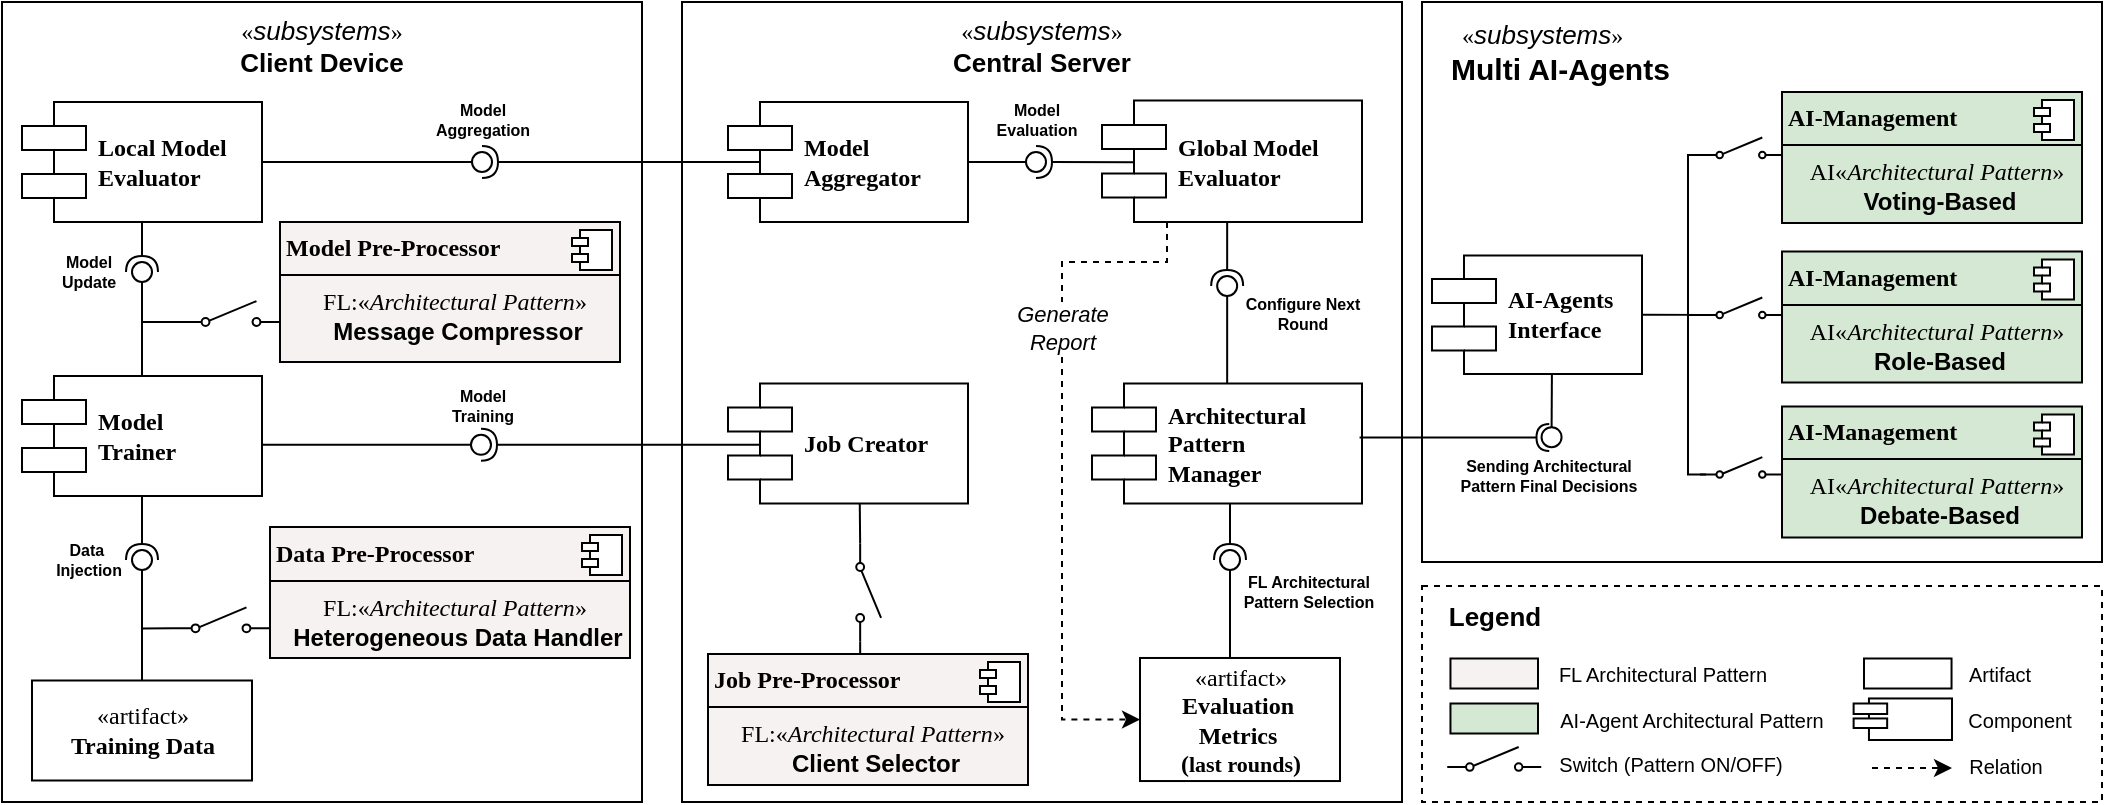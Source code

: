 <mxfile version="27.0.5">
  <diagram name="Page-1" id="5f0bae14-7c28-e335-631c-24af17079c00">
    <mxGraphModel dx="1454" dy="984" grid="1" gridSize="10" guides="1" tooltips="1" connect="1" arrows="1" fold="1" page="1" pageScale="1" pageWidth="1100" pageHeight="850" background="none" math="0" shadow="0">
      <root>
        <mxCell id="0" />
        <mxCell id="1" parent="0" />
        <mxCell id="tpsYGi0oh26-8M--UE1b-218" value="" style="rounded=0;whiteSpace=wrap;html=1;dashed=1;" vertex="1" parent="1">
          <mxGeometry x="730" y="492" width="340" height="108" as="geometry" />
        </mxCell>
        <mxCell id="tpsYGi0oh26-8M--UE1b-134" value="&lt;div&gt;&lt;span style=&quot;font-family: &amp;quot;CMU Serif&amp;quot;; text-wrap-mode: nowrap; background-color: transparent; color: light-dark(rgb(0, 0, 0), rgb(255, 255, 255));&quot;&gt;&amp;nbsp; &amp;nbsp; &amp;nbsp; «&lt;/span&gt;&lt;i style=&quot;font-size: 13px;&quot;&gt;subsystems&lt;/i&gt;&lt;b&gt;&lt;font style=&quot;font-size: 15px;&quot;&gt;&lt;/font&gt;&lt;/b&gt;&lt;span style=&quot;font-family: &amp;quot;CMU Serif&amp;quot;; text-wrap-mode: nowrap; background-color: transparent; color: light-dark(rgb(0, 0, 0), rgb(255, 255, 255));&quot;&gt;»&lt;/span&gt;&lt;/div&gt;&lt;b&gt;&lt;font style=&quot;font-size: 15px;&quot;&gt;&amp;nbsp; &amp;nbsp;Multi AI-Agents&lt;/font&gt;&lt;/b&gt;" style="html=1;whiteSpace=wrap;align=left;verticalAlign=top;" vertex="1" parent="1">
          <mxGeometry x="730" y="200" width="340" height="280" as="geometry" />
        </mxCell>
        <mxCell id="tpsYGi0oh26-8M--UE1b-133" value="&lt;div&gt;&lt;span style=&quot;font-family: &amp;quot;CMU Serif&amp;quot;; text-wrap-mode: nowrap; background-color: transparent; color: light-dark(rgb(0, 0, 0), rgb(255, 255, 255));&quot;&gt;«&lt;/span&gt;&lt;i style=&quot;font-size: 13px;&quot;&gt;subsystems&lt;/i&gt;&lt;b&gt;&lt;font style=&quot;font-size: 13px;&quot;&gt;&lt;/font&gt;&lt;/b&gt;&lt;span style=&quot;font-family: &amp;quot;CMU Serif&amp;quot;; text-wrap-mode: nowrap; background-color: transparent; color: light-dark(rgb(0, 0, 0), rgb(255, 255, 255));&quot;&gt;»&lt;/span&gt;&lt;/div&gt;&lt;b&gt;&lt;font style=&quot;font-size: 13px;&quot;&gt;Central Server&lt;/font&gt;&lt;/b&gt;" style="html=1;whiteSpace=wrap;align=center;verticalAlign=top;" vertex="1" parent="1">
          <mxGeometry x="360" y="200" width="360" height="400" as="geometry" />
        </mxCell>
        <mxCell id="tpsYGi0oh26-8M--UE1b-131" value="&lt;div&gt;&lt;font style=&quot;font-size: 13px;&quot;&gt;&lt;span style=&quot;font-family: &amp;quot;CMU Serif&amp;quot;; text-wrap-mode: nowrap; background-color: transparent; color: light-dark(rgb(0, 0, 0), rgb(255, 255, 255)); font-size: 12px;&quot;&gt;«&lt;/span&gt;&lt;i&gt;subsystems&lt;/i&gt;&lt;/font&gt;&lt;span style=&quot;font-family: &amp;quot;CMU Serif&amp;quot;; text-wrap-mode: nowrap; background-color: transparent; color: light-dark(rgb(0, 0, 0), rgb(255, 255, 255));&quot;&gt;»&lt;/span&gt;&lt;/div&gt;&lt;b&gt;&lt;font style=&quot;font-size: 13px;&quot;&gt;Client Device&lt;/font&gt;&lt;/b&gt;" style="html=1;whiteSpace=wrap;align=center;verticalAlign=top;" vertex="1" parent="1">
          <mxGeometry x="20" y="200" width="320" height="400" as="geometry" />
        </mxCell>
        <mxCell id="39150e848f15840c-5" value="&lt;b&gt;Local Model &lt;br&gt;Evaluator&lt;/b&gt;" style="shape=component;align=left;spacingLeft=36;rounded=0;shadow=0;comic=0;labelBackgroundColor=none;strokeWidth=1;fontFamily=CMU Serif;fontSize=12;html=1;" parent="1" vertex="1">
          <mxGeometry x="30" y="250" width="120" height="60" as="geometry" />
        </mxCell>
        <mxCell id="tpsYGi0oh26-8M--UE1b-13" value="&lt;b&gt;Model&amp;nbsp;&lt;/b&gt;&lt;div&gt;&lt;b&gt;Trainer&lt;/b&gt;&lt;/div&gt;" style="shape=component;align=left;spacingLeft=36;rounded=0;shadow=0;comic=0;labelBackgroundColor=none;strokeWidth=1;fontFamily=CMU Serif;fontSize=12;html=1;" vertex="1" parent="1">
          <mxGeometry x="30" y="387" width="120" height="60" as="geometry" />
        </mxCell>
        <mxCell id="tpsYGi0oh26-8M--UE1b-34" value="&lt;p style=&quot;text-align: left; margin: 6px 0px 0px;&quot;&gt;&lt;b&gt;&amp;nbsp;Data Pre-Processor&lt;/b&gt;&lt;/p&gt;&lt;hr style=&quot;border-style:solid;&quot; size=&quot;1&quot;&gt;&lt;p style=&quot;margin:0px;margin-left:8px;&quot;&gt;&lt;span style=&quot;background-color: transparent; color: light-dark(rgb(0, 0, 0), rgb(255, 255, 255)); text-wrap-mode: nowrap;&quot;&gt;FL:«&lt;/span&gt;&lt;i style=&quot;background-color: transparent; color: light-dark(rgb(0, 0, 0), rgb(255, 255, 255));&quot;&gt;Architectural Pattern&lt;/i&gt;&lt;span style=&quot;background-color: transparent; color: light-dark(rgb(0, 0, 0), rgb(255, 255, 255)); text-wrap-mode: nowrap;&quot;&gt;»&lt;/span&gt;&amp;nbsp;&lt;/p&gt;&lt;p style=&quot;margin:0px;margin-left:8px;&quot;&gt;&lt;b&gt;&lt;font face=&quot;Helvetica&quot;&gt;Heterogeneous Data Handler&lt;/font&gt;&lt;/b&gt;&lt;/p&gt;" style="align=center;overflow=fill;html=1;dropTarget=0;whiteSpace=wrap;fillStyle=auto;gradientColor=none;fillColor=light-dark(#f7f2f2, #EDEDED);fontFamily=CMU Serif;" vertex="1" parent="1">
          <mxGeometry x="154" y="462.5" width="180" height="65.5" as="geometry" />
        </mxCell>
        <mxCell id="tpsYGi0oh26-8M--UE1b-35" value="" style="shape=component;jettyWidth=8;jettyHeight=4;align=center;" vertex="1" parent="tpsYGi0oh26-8M--UE1b-34">
          <mxGeometry x="1" width="20" height="20" relative="1" as="geometry">
            <mxPoint x="-24" y="4" as="offset" />
          </mxGeometry>
        </mxCell>
        <mxCell id="tpsYGi0oh26-8M--UE1b-46" value="&lt;p style=&quot;text-align: left; margin: 6px 0px 0px;&quot;&gt;&lt;b&gt;&amp;nbsp;Model Pre-Processor&lt;/b&gt;&lt;/p&gt;&lt;hr style=&quot;border-style:solid;&quot; size=&quot;1&quot;&gt;&lt;p style=&quot;margin:0px;margin-left:8px;&quot;&gt;&lt;span style=&quot;text-wrap-mode: nowrap; background-color: transparent; color: light-dark(rgb(0, 0, 0), rgb(255, 255, 255));&quot;&gt;FL:&lt;/span&gt;&lt;span style=&quot;text-wrap-mode: nowrap; background-color: transparent; color: light-dark(rgb(0, 0, 0), rgb(255, 255, 255));&quot;&gt;«&lt;/span&gt;&lt;i&gt;Architectural Pattern&lt;/i&gt;&lt;span style=&quot;text-wrap-mode: nowrap;&quot;&gt;»&lt;/span&gt;&amp;nbsp;&lt;/p&gt;&lt;p style=&quot;margin:0px;margin-left:8px;&quot;&gt;&lt;b&gt;&lt;font face=&quot;Helvetica&quot;&gt;Message Compressor&lt;/font&gt;&lt;/b&gt;&lt;/p&gt;" style="align=center;overflow=fill;html=1;dropTarget=0;whiteSpace=wrap;fillStyle=auto;gradientColor=none;fillColor=light-dark(#f7f2f2, #EDEDED);fontFamily=CMU Serif;" vertex="1" parent="1">
          <mxGeometry x="159" y="310" width="170" height="70" as="geometry" />
        </mxCell>
        <mxCell id="tpsYGi0oh26-8M--UE1b-47" value="" style="shape=component;jettyWidth=8;jettyHeight=4;align=center;labelBackgroundColor=none;" vertex="1" parent="tpsYGi0oh26-8M--UE1b-46">
          <mxGeometry x="1" width="20" height="20" relative="1" as="geometry">
            <mxPoint x="-24" y="4" as="offset" />
          </mxGeometry>
        </mxCell>
        <mxCell id="tpsYGi0oh26-8M--UE1b-51" value="&lt;p style=&quot;text-align: left; margin: 6px 0px 0px;&quot;&gt;&lt;b&gt;&amp;nbsp;Job Pre-Processor&lt;/b&gt;&lt;/p&gt;&lt;hr style=&quot;border-style:solid;&quot; size=&quot;1&quot;&gt;&lt;p style=&quot;margin:0px;margin-left:8px;&quot;&gt;&lt;span style=&quot;text-wrap-mode: nowrap; background-color: transparent; color: light-dark(rgb(0, 0, 0), rgb(255, 255, 255));&quot;&gt;FL:&lt;/span&gt;&lt;span style=&quot;background-color: transparent; color: light-dark(rgb(0, 0, 0), rgb(255, 255, 255)); text-wrap-mode: nowrap;&quot;&gt;«&lt;/span&gt;&lt;i style=&quot;background-color: transparent; color: light-dark(rgb(0, 0, 0), rgb(255, 255, 255));&quot;&gt;Architectural Pattern&lt;/i&gt;&lt;span style=&quot;background-color: transparent; color: light-dark(rgb(0, 0, 0), rgb(255, 255, 255)); text-wrap-mode: nowrap;&quot;&gt;»&lt;/span&gt;&amp;nbsp;&lt;/p&gt;&lt;p style=&quot;margin:0px;margin-left:8px;&quot;&gt;&lt;b&gt;&lt;font face=&quot;Helvetica&quot;&gt;Client Selector&lt;/font&gt;&lt;/b&gt;&lt;/p&gt;" style="align=center;overflow=fill;html=1;dropTarget=0;whiteSpace=wrap;fillStyle=auto;gradientColor=none;fillColor=light-dark(#f7f2f2, #EDEDED);fontFamily=CMU Serif;" vertex="1" parent="1">
          <mxGeometry x="373" y="526" width="160" height="65.5" as="geometry" />
        </mxCell>
        <mxCell id="tpsYGi0oh26-8M--UE1b-52" value="" style="shape=component;jettyWidth=8;jettyHeight=4;align=center;" vertex="1" parent="tpsYGi0oh26-8M--UE1b-51">
          <mxGeometry x="1" width="20" height="20" relative="1" as="geometry">
            <mxPoint x="-24" y="4" as="offset" />
          </mxGeometry>
        </mxCell>
        <mxCell id="tpsYGi0oh26-8M--UE1b-55" value="&lt;p style=&quot;text-align: left; margin: 6px 0px 0px;&quot;&gt;&lt;b&gt;&amp;nbsp;AI-Management&lt;/b&gt;&lt;/p&gt;&lt;hr style=&quot;border-style:solid;&quot; size=&quot;1&quot;&gt;&lt;p style=&quot;margin:0px;margin-left:8px;&quot;&gt;&lt;span style=&quot;background-color: transparent; color: light-dark(rgb(0, 0, 0), rgb(255, 255, 255)); text-wrap-mode: nowrap;&quot;&gt;AI«&lt;/span&gt;&lt;i style=&quot;background-color: transparent; color: light-dark(rgb(0, 0, 0), rgb(255, 255, 255));&quot;&gt;Architectural Pattern&lt;/i&gt;&lt;span style=&quot;background-color: transparent; color: light-dark(rgb(0, 0, 0), rgb(255, 255, 255)); text-wrap-mode: nowrap;&quot;&gt;»&lt;/span&gt;&amp;nbsp;&lt;/p&gt;&lt;p style=&quot;margin:0px;margin-left:8px;&quot;&gt;&lt;b&gt;&lt;font face=&quot;Helvetica&quot;&gt;Voting-Based&lt;/font&gt;&lt;/b&gt;&lt;/p&gt;" style="align=center;overflow=fill;html=1;dropTarget=0;whiteSpace=wrap;fillStyle=auto;fillColor=#d5e8d4;fontFamily=CMU Serif;strokeColor=light-dark(#000000, #446e2c);" vertex="1" parent="1">
          <mxGeometry x="910" y="245" width="150" height="65.5" as="geometry" />
        </mxCell>
        <mxCell id="tpsYGi0oh26-8M--UE1b-56" value="" style="shape=component;jettyWidth=8;jettyHeight=4;align=center;" vertex="1" parent="tpsYGi0oh26-8M--UE1b-55">
          <mxGeometry x="1" width="20" height="20" relative="1" as="geometry">
            <mxPoint x="-24" y="4" as="offset" />
          </mxGeometry>
        </mxCell>
        <mxCell id="tpsYGi0oh26-8M--UE1b-117" style="edgeStyle=orthogonalEdgeStyle;rounded=0;orthogonalLoop=1;jettySize=auto;html=1;exitX=1;exitY=0.5;exitDx=0;exitDy=0;endArrow=none;startFill=0;strokeWidth=0.9;" edge="1" parent="1" source="tpsYGi0oh26-8M--UE1b-57">
          <mxGeometry relative="1" as="geometry">
            <mxPoint x="870" y="356" as="targetPoint" />
            <mxPoint x="850" y="356.545" as="sourcePoint" />
          </mxGeometry>
        </mxCell>
        <mxCell id="tpsYGi0oh26-8M--UE1b-57" value="&lt;b&gt;AI-Agents&amp;nbsp;&lt;/b&gt;&lt;div&gt;&lt;b&gt;Interface&lt;/b&gt;&lt;/div&gt;" style="shape=component;align=left;spacingLeft=36;rounded=0;shadow=0;comic=0;labelBackgroundColor=none;strokeWidth=1;fontFamily=CMU Serif;fontSize=12;html=1;" vertex="1" parent="1">
          <mxGeometry x="735" y="326.75" width="105" height="59.25" as="geometry" />
        </mxCell>
        <mxCell id="tpsYGi0oh26-8M--UE1b-60" value="&lt;p style=&quot;text-align: left; margin: 6px 0px 0px;&quot;&gt;&lt;b&gt;&amp;nbsp;&lt;/b&gt;&lt;b style=&quot;background-color: transparent; color: light-dark(rgb(0, 0, 0), rgb(255, 255, 255));&quot;&gt;AI-Management&lt;/b&gt;&lt;/p&gt;&lt;hr style=&quot;border-style:solid;&quot; size=&quot;1&quot;&gt;&lt;p style=&quot;margin:0px;margin-left:8px;&quot;&gt;&lt;span style=&quot;background-color: transparent; color: light-dark(rgb(0, 0, 0), rgb(255, 255, 255)); text-wrap-mode: nowrap;&quot;&gt;AI«&lt;/span&gt;&lt;i style=&quot;background-color: transparent; color: light-dark(rgb(0, 0, 0), rgb(255, 255, 255));&quot;&gt;Architectural Pattern&lt;/i&gt;&lt;span style=&quot;background-color: transparent; color: light-dark(rgb(0, 0, 0), rgb(255, 255, 255)); text-wrap-mode: nowrap;&quot;&gt;»&lt;/span&gt;&amp;nbsp;&lt;/p&gt;&lt;p style=&quot;margin:0px;margin-left:8px;&quot;&gt;&lt;b&gt;&lt;font face=&quot;Helvetica&quot;&gt;Debate-Based&lt;/font&gt;&lt;/b&gt;&lt;/p&gt;" style="align=center;overflow=fill;html=1;dropTarget=0;whiteSpace=wrap;fillStyle=auto;fillColor=#d5e8d4;fontFamily=CMU Serif;strokeColor=light-dark(#000000, #446e2c);" vertex="1" parent="1">
          <mxGeometry x="910" y="402.25" width="150" height="65.5" as="geometry" />
        </mxCell>
        <mxCell id="tpsYGi0oh26-8M--UE1b-61" value="" style="shape=component;jettyWidth=8;jettyHeight=4;align=center;" vertex="1" parent="tpsYGi0oh26-8M--UE1b-60">
          <mxGeometry x="1" width="20" height="20" relative="1" as="geometry">
            <mxPoint x="-24" y="4" as="offset" />
          </mxGeometry>
        </mxCell>
        <mxCell id="tpsYGi0oh26-8M--UE1b-74" value="" style="html=1;shape=mxgraph.electrical.electro-mechanical.singleSwitch;aspect=fixed;elSwitchState=off;" vertex="1" parent="1">
          <mxGeometry x="869" y="267.75" width="41" height="10.94" as="geometry" />
        </mxCell>
        <mxCell id="tpsYGi0oh26-8M--UE1b-114" style="edgeStyle=orthogonalEdgeStyle;rounded=0;orthogonalLoop=1;jettySize=auto;html=1;exitX=0;exitY=0.8;exitDx=0;exitDy=0;entryX=0;entryY=0.8;entryDx=0;entryDy=0;endArrow=none;startFill=0;" edge="1" parent="1">
          <mxGeometry relative="1" as="geometry">
            <mxPoint x="872" y="356.502" as="sourcePoint" />
            <mxPoint x="872" y="276.502" as="targetPoint" />
            <Array as="points">
              <mxPoint x="863" y="356" />
              <mxPoint x="863" y="276" />
            </Array>
          </mxGeometry>
        </mxCell>
        <mxCell id="tpsYGi0oh26-8M--UE1b-75" value="" style="html=1;shape=mxgraph.electrical.electro-mechanical.singleSwitch;aspect=fixed;elSwitchState=off;" vertex="1" parent="1">
          <mxGeometry x="869" y="347.75" width="41" height="10.94" as="geometry" />
        </mxCell>
        <mxCell id="tpsYGi0oh26-8M--UE1b-58" value="&lt;p style=&quot;text-align: left; margin: 6px 0px 0px;&quot;&gt;&lt;b&gt;&amp;nbsp;&lt;/b&gt;&lt;b style=&quot;background-color: transparent; color: light-dark(rgb(0, 0, 0), rgb(255, 255, 255));&quot;&gt;AI-Management&lt;/b&gt;&lt;/p&gt;&lt;hr style=&quot;border-style:solid;&quot; size=&quot;1&quot;&gt;&lt;p style=&quot;margin:0px;margin-left:8px;&quot;&gt;&lt;span style=&quot;background-color: transparent; color: light-dark(rgb(0, 0, 0), rgb(255, 255, 255)); text-wrap-mode: nowrap;&quot;&gt;AI«&lt;/span&gt;&lt;i style=&quot;background-color: transparent; color: light-dark(rgb(0, 0, 0), rgb(255, 255, 255));&quot;&gt;Architectural Pattern&lt;/i&gt;&lt;span style=&quot;background-color: transparent; color: light-dark(rgb(0, 0, 0), rgb(255, 255, 255)); text-wrap-mode: nowrap;&quot;&gt;»&lt;/span&gt;&amp;nbsp;&lt;/p&gt;&lt;p style=&quot;margin:0px;margin-left:8px;&quot;&gt;&lt;b&gt;&lt;font face=&quot;Helvetica&quot;&gt;Role-Based&lt;/font&gt;&lt;/b&gt;&lt;/p&gt;" style="align=center;overflow=fill;html=1;dropTarget=0;whiteSpace=wrap;fillStyle=auto;fillColor=#d5e8d4;fontFamily=CMU Serif;strokeColor=light-dark(#000000, #446e2c);" vertex="1" parent="1">
          <mxGeometry x="910" y="324.75" width="150" height="65.5" as="geometry" />
        </mxCell>
        <mxCell id="tpsYGi0oh26-8M--UE1b-59" value="" style="shape=component;jettyWidth=8;jettyHeight=4;align=center;" vertex="1" parent="tpsYGi0oh26-8M--UE1b-58">
          <mxGeometry x="1" width="20" height="20" relative="1" as="geometry">
            <mxPoint x="-24" y="4" as="offset" />
          </mxGeometry>
        </mxCell>
        <mxCell id="tpsYGi0oh26-8M--UE1b-116" style="edgeStyle=orthogonalEdgeStyle;rounded=0;orthogonalLoop=1;jettySize=auto;html=1;exitX=0;exitY=0.8;exitDx=0;exitDy=0;endArrow=none;startFill=0;" edge="1" parent="1">
          <mxGeometry relative="1" as="geometry">
            <mxPoint x="863" y="356" as="targetPoint" />
            <mxPoint x="872" y="436.282" as="sourcePoint" />
            <Array as="points">
              <mxPoint x="863" y="436" />
            </Array>
          </mxGeometry>
        </mxCell>
        <mxCell id="tpsYGi0oh26-8M--UE1b-77" value="" style="html=1;shape=mxgraph.electrical.electro-mechanical.singleSwitch;aspect=fixed;elSwitchState=off;" vertex="1" parent="1">
          <mxGeometry x="869" y="427.53" width="41" height="10.94" as="geometry" />
        </mxCell>
        <mxCell id="tpsYGi0oh26-8M--UE1b-164" style="edgeStyle=orthogonalEdgeStyle;rounded=0;orthogonalLoop=1;jettySize=auto;html=1;exitX=0;exitY=0.8;exitDx=0;exitDy=0;endArrow=none;startFill=0;" edge="1" parent="1" source="tpsYGi0oh26-8M--UE1b-84">
          <mxGeometry relative="1" as="geometry">
            <mxPoint x="90" y="360.286" as="targetPoint" />
          </mxGeometry>
        </mxCell>
        <mxCell id="tpsYGi0oh26-8M--UE1b-84" value="" style="html=1;shape=mxgraph.electrical.electro-mechanical.singleSwitch;aspect=fixed;elSwitchState=off;" vertex="1" parent="1">
          <mxGeometry x="110" y="349.53" width="49" height="13.07" as="geometry" />
        </mxCell>
        <mxCell id="tpsYGi0oh26-8M--UE1b-153" style="edgeStyle=orthogonalEdgeStyle;rounded=0;orthogonalLoop=1;jettySize=auto;html=1;exitX=0;exitY=0.8;exitDx=0;exitDy=0;endArrow=none;startFill=0;" edge="1" parent="1" source="tpsYGi0oh26-8M--UE1b-89">
          <mxGeometry relative="1" as="geometry">
            <mxPoint x="90" y="499.429" as="targetPoint" />
          </mxGeometry>
        </mxCell>
        <mxCell id="tpsYGi0oh26-8M--UE1b-89" value="" style="html=1;shape=mxgraph.electrical.electro-mechanical.singleSwitch;aspect=fixed;elSwitchState=off;" vertex="1" parent="1">
          <mxGeometry x="105" y="502.72" width="49" height="13.07" as="geometry" />
        </mxCell>
        <mxCell id="tpsYGi0oh26-8M--UE1b-101" value="" style="rounded=0;whiteSpace=wrap;html=1;fillColor=#d5e8d4;strokeColor=#000000;spacing=2;rotation=0;" vertex="1" parent="1">
          <mxGeometry x="744.23" y="550.75" width="43.77" height="15" as="geometry" />
        </mxCell>
        <mxCell id="tpsYGi0oh26-8M--UE1b-76" value="" style="html=1;shape=mxgraph.electrical.electro-mechanical.singleSwitch;aspect=fixed;elSwitchState=off;" vertex="1" parent="1">
          <mxGeometry x="742.62" y="572.48" width="47" height="12.54" as="geometry" />
        </mxCell>
        <mxCell id="tpsYGi0oh26-8M--UE1b-102" value="&lt;font style=&quot;&quot;&gt;Switch (Pattern ON/OFF)&lt;/font&gt;" style="text;html=1;align=center;verticalAlign=middle;whiteSpace=wrap;rounded=0;fontColor=light-dark(#000000, #44484a);fontSize=10;" vertex="1" parent="1">
          <mxGeometry x="794" y="566" width="121" height="30" as="geometry" />
        </mxCell>
        <mxCell id="tpsYGi0oh26-8M--UE1b-103" value="FL Architectural Pattern" style="text;html=1;align=center;verticalAlign=middle;whiteSpace=wrap;rounded=0;fontColor=#000000;fontSize=10;" vertex="1" parent="1">
          <mxGeometry x="796" y="520.75" width="109" height="30" as="geometry" />
        </mxCell>
        <mxCell id="tpsYGi0oh26-8M--UE1b-104" value="&lt;font style=&quot;&quot;&gt;AI-Agent Architectural Pattern&lt;/font&gt;" style="text;html=1;align=center;verticalAlign=middle;whiteSpace=wrap;rounded=0;fontColor=#000000;fontSize=10;" vertex="1" parent="1">
          <mxGeometry x="793.62" y="544" width="142" height="30" as="geometry" />
        </mxCell>
        <mxCell id="tpsYGi0oh26-8M--UE1b-106" value="Legend" style="text;html=1;align=center;verticalAlign=middle;whiteSpace=wrap;rounded=0;fontColor=light-dark(#000000, #8396aa);fontSize=13;fontStyle=1" vertex="1" parent="1">
          <mxGeometry x="745" y="492" width="43" height="30" as="geometry" />
        </mxCell>
        <mxCell id="tpsYGi0oh26-8M--UE1b-109" value="" style="rounded=0;whiteSpace=wrap;html=1;fillColor=light-dark(#F7F2F2,#EDEDED);strokeColor=#000000;spacing=2;rotation=0;" vertex="1" parent="1">
          <mxGeometry x="744.23" y="528.25" width="43.77" height="15" as="geometry" />
        </mxCell>
        <mxCell id="tpsYGi0oh26-8M--UE1b-119" value="" style="rounded=0;whiteSpace=wrap;html=1;spacing=2;rotation=0;" vertex="1" parent="1">
          <mxGeometry x="951" y="528.25" width="43.77" height="15" as="geometry" />
        </mxCell>
        <mxCell id="tpsYGi0oh26-8M--UE1b-122" value="" style="rounded=0;whiteSpace=wrap;html=1;spacing=2;rotation=0;" vertex="1" parent="1">
          <mxGeometry x="953.48" y="548.23" width="41.52" height="20.77" as="geometry" />
        </mxCell>
        <mxCell id="tpsYGi0oh26-8M--UE1b-123" value="" style="rounded=0;whiteSpace=wrap;html=1;spacing=2;rotation=0;" vertex="1" parent="1">
          <mxGeometry x="945.81" y="550.75" width="16.77" height="5.25" as="geometry" />
        </mxCell>
        <mxCell id="tpsYGi0oh26-8M--UE1b-124" value="" style="rounded=0;whiteSpace=wrap;html=1;spacing=2;rotation=0;" vertex="1" parent="1">
          <mxGeometry x="945.81" y="558.23" width="16.77" height="4.77" as="geometry" />
        </mxCell>
        <mxCell id="tpsYGi0oh26-8M--UE1b-126" value="Artifact" style="text;html=1;align=center;verticalAlign=middle;whiteSpace=wrap;rounded=0;fontColor=#000000;fontSize=10;" vertex="1" parent="1">
          <mxGeometry x="999" y="520.75" width="40" height="30" as="geometry" />
        </mxCell>
        <mxCell id="tpsYGi0oh26-8M--UE1b-127" value="Component" style="text;html=1;align=center;verticalAlign=middle;whiteSpace=wrap;rounded=0;fontColor=#000000;fontSize=10;" vertex="1" parent="1">
          <mxGeometry x="1009" y="544.36" width="40" height="30" as="geometry" />
        </mxCell>
        <mxCell id="tpsYGi0oh26-8M--UE1b-186" style="edgeStyle=orthogonalEdgeStyle;rounded=0;orthogonalLoop=1;jettySize=auto;html=1;exitX=1;exitY=0.8;exitDx=0;exitDy=0;endArrow=none;startFill=0;" edge="1" parent="1" source="tpsYGi0oh26-8M--UE1b-136" target="tpsYGi0oh26-8M--UE1b-51">
          <mxGeometry relative="1" as="geometry">
            <Array as="points">
              <mxPoint x="449" y="530" />
              <mxPoint x="449" y="530" />
            </Array>
          </mxGeometry>
        </mxCell>
        <mxCell id="tpsYGi0oh26-8M--UE1b-136" value="" style="html=1;shape=mxgraph.electrical.electro-mechanical.singleSwitch;aspect=fixed;elSwitchState=off;rotation=90;" vertex="1" parent="1">
          <mxGeometry x="428.5" y="488.71" width="49" height="13.07" as="geometry" />
        </mxCell>
        <mxCell id="tpsYGi0oh26-8M--UE1b-8" value="«artifact»&lt;br&gt;&lt;b&gt;Training Data&lt;/b&gt;" style="html=1;rounded=0;shadow=0;comic=0;labelBackgroundColor=none;strokeWidth=1;fontFamily=CMU Serif;fontSize=12;align=center;" vertex="1" parent="1">
          <mxGeometry x="35" y="539.25" width="110" height="50" as="geometry" />
        </mxCell>
        <mxCell id="tpsYGi0oh26-8M--UE1b-150" value="" style="rounded=0;orthogonalLoop=1;jettySize=auto;html=1;endArrow=halfCircle;endFill=0;endSize=6;strokeWidth=1;sketch=0;exitX=0.5;exitY=1;exitDx=0;exitDy=0;" edge="1" target="tpsYGi0oh26-8M--UE1b-152" parent="1" source="tpsYGi0oh26-8M--UE1b-13">
          <mxGeometry relative="1" as="geometry">
            <mxPoint x="110" y="508" as="sourcePoint" />
          </mxGeometry>
        </mxCell>
        <mxCell id="tpsYGi0oh26-8M--UE1b-151" value="" style="rounded=0;orthogonalLoop=1;jettySize=auto;html=1;endArrow=oval;endFill=0;sketch=0;sourcePerimeterSpacing=0;targetPerimeterSpacing=0;endSize=10;exitX=0.5;exitY=0;exitDx=0;exitDy=0;" edge="1" target="tpsYGi0oh26-8M--UE1b-152" parent="1" source="tpsYGi0oh26-8M--UE1b-8">
          <mxGeometry relative="1" as="geometry">
            <mxPoint x="70" y="508" as="sourcePoint" />
          </mxGeometry>
        </mxCell>
        <mxCell id="tpsYGi0oh26-8M--UE1b-152" value="" style="ellipse;whiteSpace=wrap;html=1;align=center;aspect=fixed;fillColor=none;strokeColor=none;resizable=0;perimeter=centerPerimeter;rotatable=0;allowArrows=0;points=[];outlineConnect=1;" vertex="1" parent="1">
          <mxGeometry x="85" y="474" width="10" height="10" as="geometry" />
        </mxCell>
        <mxCell id="tpsYGi0oh26-8M--UE1b-156" value="" style="ellipse;whiteSpace=wrap;html=1;align=center;aspect=fixed;fillColor=none;strokeColor=none;resizable=0;perimeter=centerPerimeter;rotatable=0;allowArrows=0;points=[];outlineConnect=1;" vertex="1" parent="1">
          <mxGeometry x="215" y="422" width="10" height="10" as="geometry" />
        </mxCell>
        <mxCell id="tpsYGi0oh26-8M--UE1b-160" value="" style="rounded=0;orthogonalLoop=1;jettySize=auto;html=1;endArrow=halfCircle;endFill=0;endSize=6;strokeWidth=1;sketch=0;exitX=0.5;exitY=1;exitDx=0;exitDy=0;" edge="1" target="tpsYGi0oh26-8M--UE1b-162" parent="1" source="39150e848f15840c-5">
          <mxGeometry relative="1" as="geometry">
            <mxPoint x="110" y="347" as="sourcePoint" />
          </mxGeometry>
        </mxCell>
        <mxCell id="tpsYGi0oh26-8M--UE1b-161" value="" style="rounded=0;orthogonalLoop=1;jettySize=auto;html=1;endArrow=oval;endFill=0;sketch=0;sourcePerimeterSpacing=0;targetPerimeterSpacing=0;endSize=10;exitX=0.5;exitY=0;exitDx=0;exitDy=0;" edge="1" target="tpsYGi0oh26-8M--UE1b-162" parent="1" source="tpsYGi0oh26-8M--UE1b-13">
          <mxGeometry relative="1" as="geometry">
            <mxPoint x="70" y="347" as="sourcePoint" />
          </mxGeometry>
        </mxCell>
        <mxCell id="tpsYGi0oh26-8M--UE1b-162" value="" style="ellipse;whiteSpace=wrap;html=1;align=center;aspect=fixed;fillColor=none;strokeColor=none;resizable=0;perimeter=centerPerimeter;rotatable=0;allowArrows=0;points=[];outlineConnect=1;" vertex="1" parent="1">
          <mxGeometry x="85" y="330" width="10" height="10" as="geometry" />
        </mxCell>
        <mxCell id="tpsYGi0oh26-8M--UE1b-165" value="Data&amp;nbsp;&lt;div&gt;Injection&lt;/div&gt;" style="text;align=center;fontStyle=1;verticalAlign=middle;spacingLeft=3;spacingRight=3;strokeColor=none;rotatable=0;points=[[0,0.5],[1,0.5]];portConstraint=eastwest;html=1;fontSize=8;" vertex="1" parent="1">
          <mxGeometry x="48" y="466" width="30" height="26" as="geometry" />
        </mxCell>
        <mxCell id="tpsYGi0oh26-8M--UE1b-166" value="Model&lt;div&gt;Update&lt;/div&gt;" style="text;align=center;fontStyle=1;verticalAlign=middle;spacingLeft=3;spacingRight=3;strokeColor=none;rotatable=0;points=[[0,0.5],[1,0.5]];portConstraint=eastwest;html=1;fontSize=8;" vertex="1" parent="1">
          <mxGeometry x="48" y="322" width="30" height="26" as="geometry" />
        </mxCell>
        <mxCell id="tpsYGi0oh26-8M--UE1b-172" value="" style="rounded=0;orthogonalLoop=1;jettySize=auto;html=1;endArrow=halfCircle;endFill=0;endSize=6;strokeWidth=1;sketch=0;" edge="1" target="tpsYGi0oh26-8M--UE1b-174" parent="1">
          <mxGeometry relative="1" as="geometry">
            <mxPoint x="406" y="280" as="sourcePoint" />
          </mxGeometry>
        </mxCell>
        <mxCell id="tpsYGi0oh26-8M--UE1b-173" value="" style="rounded=0;orthogonalLoop=1;jettySize=auto;html=1;endArrow=oval;endFill=0;sketch=0;sourcePerimeterSpacing=0;targetPerimeterSpacing=0;endSize=10;exitX=1;exitY=0.5;exitDx=0;exitDy=0;" edge="1" target="tpsYGi0oh26-8M--UE1b-174" parent="1" source="39150e848f15840c-5">
          <mxGeometry relative="1" as="geometry">
            <mxPoint x="240" y="280" as="sourcePoint" />
          </mxGeometry>
        </mxCell>
        <mxCell id="tpsYGi0oh26-8M--UE1b-174" value="" style="ellipse;whiteSpace=wrap;html=1;align=center;aspect=fixed;fillColor=none;strokeColor=none;resizable=0;perimeter=centerPerimeter;rotatable=0;allowArrows=0;points=[];outlineConnect=1;" vertex="1" parent="1">
          <mxGeometry x="255" y="275" width="10" height="10" as="geometry" />
        </mxCell>
        <mxCell id="tpsYGi0oh26-8M--UE1b-175" value="Model&lt;div&gt;Aggregation&lt;/div&gt;" style="text;align=center;fontStyle=1;verticalAlign=middle;spacingLeft=3;spacingRight=3;strokeColor=none;rotatable=0;points=[[0,0.5],[1,0.5]];portConstraint=eastwest;html=1;fontSize=8;" vertex="1" parent="1">
          <mxGeometry x="245" y="245.75" width="30" height="26" as="geometry" />
        </mxCell>
        <mxCell id="tpsYGi0oh26-8M--UE1b-178" value="" style="ellipse;whiteSpace=wrap;html=1;align=center;aspect=fixed;fillColor=none;strokeColor=none;resizable=0;perimeter=centerPerimeter;rotatable=0;allowArrows=0;points=[];outlineConnect=1;" vertex="1" parent="1">
          <mxGeometry x="444" y="352" width="10" height="10" as="geometry" />
        </mxCell>
        <mxCell id="tpsYGi0oh26-8M--UE1b-179" value="Model&lt;div&gt;Training&lt;/div&gt;" style="text;align=center;fontStyle=1;verticalAlign=middle;spacingLeft=3;spacingRight=3;strokeColor=none;rotatable=0;points=[[0,0.5],[1,0.5]];portConstraint=eastwest;html=1;fontSize=8;" vertex="1" parent="1">
          <mxGeometry x="245" y="389" width="30" height="26" as="geometry" />
        </mxCell>
        <mxCell id="tpsYGi0oh26-8M--UE1b-181" style="edgeStyle=orthogonalEdgeStyle;rounded=0;orthogonalLoop=1;jettySize=auto;html=1;exitX=0;exitY=0.8;exitDx=0;exitDy=0;endArrow=none;endFill=1;startFill=0;entryX=0.549;entryY=0.994;entryDx=0;entryDy=0;entryPerimeter=0;" edge="1" parent="1" source="tpsYGi0oh26-8M--UE1b-136" target="tpsYGi0oh26-8M--UE1b-49">
          <mxGeometry relative="1" as="geometry">
            <mxPoint x="449" y="450" as="targetPoint" />
          </mxGeometry>
        </mxCell>
        <mxCell id="tpsYGi0oh26-8M--UE1b-182" value="" style="rounded=0;orthogonalLoop=1;jettySize=auto;html=1;endArrow=halfCircle;endFill=0;endSize=6;strokeWidth=1;sketch=0;" edge="1" parent="1">
          <mxGeometry relative="1" as="geometry">
            <mxPoint x="405.5" y="421.41" as="sourcePoint" />
            <mxPoint x="259.5" y="421.41" as="targetPoint" />
          </mxGeometry>
        </mxCell>
        <mxCell id="tpsYGi0oh26-8M--UE1b-183" value="" style="rounded=0;orthogonalLoop=1;jettySize=auto;html=1;endArrow=oval;endFill=0;sketch=0;sourcePerimeterSpacing=0;targetPerimeterSpacing=0;endSize=10;exitX=1;exitY=0.5;exitDx=0;exitDy=0;" edge="1" parent="1">
          <mxGeometry relative="1" as="geometry">
            <mxPoint x="149.5" y="421.41" as="sourcePoint" />
            <mxPoint x="259.5" y="421.41" as="targetPoint" />
          </mxGeometry>
        </mxCell>
        <mxCell id="tpsYGi0oh26-8M--UE1b-210" style="edgeStyle=orthogonalEdgeStyle;rounded=0;orthogonalLoop=1;jettySize=auto;html=1;exitX=0.25;exitY=1;exitDx=0;exitDy=0;entryX=0;entryY=0.5;entryDx=0;entryDy=0;dashed=1;" edge="1" parent="1" source="tpsYGi0oh26-8M--UE1b-140" target="tpsYGi0oh26-8M--UE1b-65">
          <mxGeometry relative="1" as="geometry">
            <Array as="points">
              <mxPoint x="603" y="330" />
              <mxPoint x="550" y="330" />
              <mxPoint x="550" y="559" />
            </Array>
          </mxGeometry>
        </mxCell>
        <mxCell id="tpsYGi0oh26-8M--UE1b-211" value="&lt;i&gt;Generate&lt;/i&gt;&lt;div&gt;&lt;i&gt;Report&lt;/i&gt;&lt;/div&gt;" style="edgeLabel;html=1;align=center;verticalAlign=middle;resizable=0;points=[];" vertex="1" connectable="0" parent="tpsYGi0oh26-8M--UE1b-210">
          <mxGeometry x="-0.401" y="2" relative="1" as="geometry">
            <mxPoint x="-2" y="3" as="offset" />
          </mxGeometry>
        </mxCell>
        <mxCell id="tpsYGi0oh26-8M--UE1b-67" value="&lt;b&gt;Model&amp;nbsp;&lt;/b&gt;&lt;div&gt;&lt;b&gt;Aggregator&lt;/b&gt;&lt;/div&gt;" style="shape=component;align=left;spacingLeft=36;rounded=0;shadow=0;comic=0;labelBackgroundColor=none;strokeWidth=1;fontFamily=CMU Serif;fontSize=12;html=1;" vertex="1" parent="1">
          <mxGeometry x="383" y="250.0" width="120" height="60" as="geometry" />
        </mxCell>
        <mxCell id="tpsYGi0oh26-8M--UE1b-188" value="" style="rounded=0;orthogonalLoop=1;jettySize=auto;html=1;endArrow=halfCircle;endFill=0;endSize=6;strokeWidth=1;sketch=0;exitX=0.132;exitY=0.508;exitDx=0;exitDy=0;exitPerimeter=0;" edge="1" target="tpsYGi0oh26-8M--UE1b-190" parent="1" source="tpsYGi0oh26-8M--UE1b-140">
          <mxGeometry relative="1" as="geometry">
            <mxPoint x="568" y="280" as="sourcePoint" />
          </mxGeometry>
        </mxCell>
        <mxCell id="tpsYGi0oh26-8M--UE1b-189" value="" style="rounded=0;orthogonalLoop=1;jettySize=auto;html=1;endArrow=oval;endFill=0;sketch=0;sourcePerimeterSpacing=0;targetPerimeterSpacing=0;endSize=10;exitX=1;exitY=0.5;exitDx=0;exitDy=0;" edge="1" target="tpsYGi0oh26-8M--UE1b-190" parent="1" source="tpsYGi0oh26-8M--UE1b-67">
          <mxGeometry relative="1" as="geometry">
            <mxPoint x="528" y="280" as="sourcePoint" />
          </mxGeometry>
        </mxCell>
        <mxCell id="tpsYGi0oh26-8M--UE1b-190" value="" style="ellipse;whiteSpace=wrap;html=1;align=center;aspect=fixed;fillColor=none;strokeColor=none;resizable=0;perimeter=centerPerimeter;rotatable=0;allowArrows=0;points=[];outlineConnect=1;" vertex="1" parent="1">
          <mxGeometry x="532" y="275" width="10" height="10" as="geometry" />
        </mxCell>
        <mxCell id="tpsYGi0oh26-8M--UE1b-140" value="&lt;b&gt;Global Model&lt;/b&gt;&lt;div&gt;&lt;b&gt;Evaluator&lt;/b&gt;&lt;/div&gt;" style="shape=component;align=left;spacingLeft=36;rounded=0;shadow=0;comic=0;labelBackgroundColor=none;strokeWidth=1;fontFamily=CMU Serif;fontSize=12;html=1;" vertex="1" parent="1">
          <mxGeometry x="570" y="249.22" width="130" height="60.78" as="geometry" />
        </mxCell>
        <mxCell id="tpsYGi0oh26-8M--UE1b-191" value="Model&lt;div&gt;Evaluation&lt;/div&gt;" style="text;align=center;fontStyle=1;verticalAlign=middle;spacingLeft=3;spacingRight=3;strokeColor=none;rotatable=0;points=[[0,0.5],[1,0.5]];portConstraint=eastwest;html=1;fontSize=8;" vertex="1" parent="1">
          <mxGeometry x="522" y="245.75" width="30" height="26" as="geometry" />
        </mxCell>
        <mxCell id="tpsYGi0oh26-8M--UE1b-49" value="&lt;b&gt;Job Creator&lt;/b&gt;" style="shape=component;align=left;spacingLeft=36;rounded=0;shadow=0;comic=0;labelBackgroundColor=none;strokeWidth=1;fontFamily=CMU Serif;fontSize=12;html=1;" vertex="1" parent="1">
          <mxGeometry x="383" y="390.75" width="120" height="60" as="geometry" />
        </mxCell>
        <mxCell id="tpsYGi0oh26-8M--UE1b-198" value="" style="ellipse;whiteSpace=wrap;html=1;align=center;aspect=fixed;fillColor=none;strokeColor=none;resizable=0;perimeter=centerPerimeter;rotatable=0;allowArrows=0;points=[];outlineConnect=1;" vertex="1" parent="1">
          <mxGeometry x="814" y="375" width="10" height="10" as="geometry" />
        </mxCell>
        <mxCell id="tpsYGi0oh26-8M--UE1b-203" value="Sending Architectural&lt;div&gt;Pattern Final Decisions&lt;/div&gt;" style="text;align=center;fontStyle=1;verticalAlign=middle;spacingLeft=3;spacingRight=3;strokeColor=none;rotatable=0;points=[[0,0.5],[1,0.5]];portConstraint=eastwest;html=1;fontSize=8;" vertex="1" parent="1">
          <mxGeometry x="778.43" y="424" width="30" height="26" as="geometry" />
        </mxCell>
        <mxCell id="tpsYGi0oh26-8M--UE1b-204" value="" style="rounded=0;orthogonalLoop=1;jettySize=auto;html=1;endArrow=halfCircle;endFill=0;endSize=6;strokeWidth=1;sketch=0;exitX=0.5;exitY=1;exitDx=0;exitDy=0;" edge="1" parent="1">
          <mxGeometry relative="1" as="geometry">
            <mxPoint x="634" y="447" as="sourcePoint" />
            <mxPoint x="634" y="479" as="targetPoint" />
          </mxGeometry>
        </mxCell>
        <mxCell id="tpsYGi0oh26-8M--UE1b-205" value="" style="rounded=0;orthogonalLoop=1;jettySize=auto;html=1;endArrow=oval;endFill=0;sketch=0;sourcePerimeterSpacing=0;targetPerimeterSpacing=0;endSize=10;exitX=0.5;exitY=0;exitDx=0;exitDy=0;" edge="1" parent="1">
          <mxGeometry relative="1" as="geometry">
            <mxPoint x="634" y="539" as="sourcePoint" />
            <mxPoint x="634" y="479" as="targetPoint" />
          </mxGeometry>
        </mxCell>
        <mxCell id="tpsYGi0oh26-8M--UE1b-65" value="«artifact»&lt;br&gt;&lt;b&gt;Evaluation&amp;nbsp;&lt;/b&gt;&lt;div&gt;&lt;b&gt;Metrics&amp;nbsp;&lt;/b&gt;&lt;/div&gt;&lt;div&gt;&lt;b&gt;(&lt;font style=&quot;font-size: 11px;&quot;&gt;last rounds&lt;/font&gt;)&lt;/b&gt;&lt;/div&gt;" style="html=1;rounded=0;shadow=0;comic=0;labelBackgroundColor=none;strokeWidth=1;fontFamily=CMU Serif;fontSize=12;align=center;" vertex="1" parent="1">
          <mxGeometry x="589" y="527.99" width="100" height="61.53" as="geometry" />
        </mxCell>
        <mxCell id="tpsYGi0oh26-8M--UE1b-206" value="FL Architectural&lt;div&gt;Pattern Selection&lt;/div&gt;" style="text;align=center;fontStyle=1;verticalAlign=middle;spacingLeft=3;spacingRight=3;strokeColor=none;rotatable=0;points=[[0,0.5],[1,0.5]];portConstraint=eastwest;html=1;fontSize=8;" vertex="1" parent="1">
          <mxGeometry x="658" y="482.25" width="30" height="26" as="geometry" />
        </mxCell>
        <mxCell id="tpsYGi0oh26-8M--UE1b-207" value="" style="rounded=0;orthogonalLoop=1;jettySize=auto;html=1;endArrow=halfCircle;endFill=0;endSize=6;strokeWidth=1;sketch=0;exitX=0.5;exitY=1;exitDx=0;exitDy=0;" edge="1" parent="1">
          <mxGeometry relative="1" as="geometry">
            <mxPoint x="632.58" y="310" as="sourcePoint" />
            <mxPoint x="632.58" y="342" as="targetPoint" />
          </mxGeometry>
        </mxCell>
        <mxCell id="tpsYGi0oh26-8M--UE1b-208" value="" style="rounded=0;orthogonalLoop=1;jettySize=auto;html=1;endArrow=oval;endFill=0;sketch=0;sourcePerimeterSpacing=0;targetPerimeterSpacing=0;endSize=10;exitX=0.5;exitY=0;exitDx=0;exitDy=0;" edge="1" parent="1">
          <mxGeometry relative="1" as="geometry">
            <mxPoint x="632.58" y="402" as="sourcePoint" />
            <mxPoint x="632.58" y="342" as="targetPoint" />
          </mxGeometry>
        </mxCell>
        <mxCell id="tpsYGi0oh26-8M--UE1b-139" value="&lt;b&gt;Architectural&amp;nbsp;&lt;/b&gt;&lt;div&gt;&lt;b&gt;Pattern&amp;nbsp;&lt;/b&gt;&lt;/div&gt;&lt;div&gt;&lt;b&gt;Manager&lt;/b&gt;&lt;/div&gt;" style="shape=component;align=left;spacingLeft=36;rounded=0;shadow=0;comic=0;labelBackgroundColor=none;strokeWidth=1;fontFamily=CMU Serif;fontSize=12;html=1;" vertex="1" parent="1">
          <mxGeometry x="565" y="390.75" width="135" height="60" as="geometry" />
        </mxCell>
        <mxCell id="tpsYGi0oh26-8M--UE1b-209" value="Configure Next&lt;div&gt;Round&lt;/div&gt;" style="text;align=center;fontStyle=1;verticalAlign=middle;spacingLeft=3;spacingRight=3;strokeColor=none;rotatable=0;points=[[0,0.5],[1,0.5]];portConstraint=eastwest;html=1;fontSize=8;" vertex="1" parent="1">
          <mxGeometry x="655" y="343.37" width="30" height="26" as="geometry" />
        </mxCell>
        <mxCell id="tpsYGi0oh26-8M--UE1b-213" value="" style="rounded=0;orthogonalLoop=1;jettySize=auto;html=1;endArrow=oval;endFill=0;sketch=0;sourcePerimeterSpacing=0;targetPerimeterSpacing=0;endSize=10;exitX=0.571;exitY=0.995;exitDx=0;exitDy=0;exitPerimeter=0;" edge="1" parent="1" source="tpsYGi0oh26-8M--UE1b-57">
          <mxGeometry relative="1" as="geometry">
            <mxPoint x="794.795" y="386.118" as="sourcePoint" />
            <mxPoint x="794.78" y="417.59" as="targetPoint" />
          </mxGeometry>
        </mxCell>
        <mxCell id="tpsYGi0oh26-8M--UE1b-214" value="" style="shape=requiredInterface;html=1;verticalLabelPosition=bottom;sketch=0;rotation=-180;" vertex="1" parent="1">
          <mxGeometry x="787.24" y="411" width="6.38" height="13.53" as="geometry" />
        </mxCell>
        <mxCell id="tpsYGi0oh26-8M--UE1b-215" style="edgeStyle=orthogonalEdgeStyle;rounded=0;orthogonalLoop=1;jettySize=auto;html=1;exitX=1;exitY=0.5;exitDx=0;exitDy=0;exitPerimeter=0;entryX=0.991;entryY=0.451;entryDx=0;entryDy=0;entryPerimeter=0;endArrow=none;startFill=0;" edge="1" parent="1" source="tpsYGi0oh26-8M--UE1b-214" target="tpsYGi0oh26-8M--UE1b-139">
          <mxGeometry relative="1" as="geometry" />
        </mxCell>
        <mxCell id="tpsYGi0oh26-8M--UE1b-216" value="Relation" style="text;html=1;align=center;verticalAlign=middle;whiteSpace=wrap;rounded=0;fontColor=#000000;fontSize=10;" vertex="1" parent="1">
          <mxGeometry x="1002" y="567" width="40" height="30" as="geometry" />
        </mxCell>
        <mxCell id="tpsYGi0oh26-8M--UE1b-217" value="" style="endArrow=classic;html=1;rounded=0;dashed=1;" edge="1" parent="1">
          <mxGeometry width="50" height="50" relative="1" as="geometry">
            <mxPoint x="955" y="583" as="sourcePoint" />
            <mxPoint x="995" y="583" as="targetPoint" />
          </mxGeometry>
        </mxCell>
      </root>
    </mxGraphModel>
  </diagram>
</mxfile>
